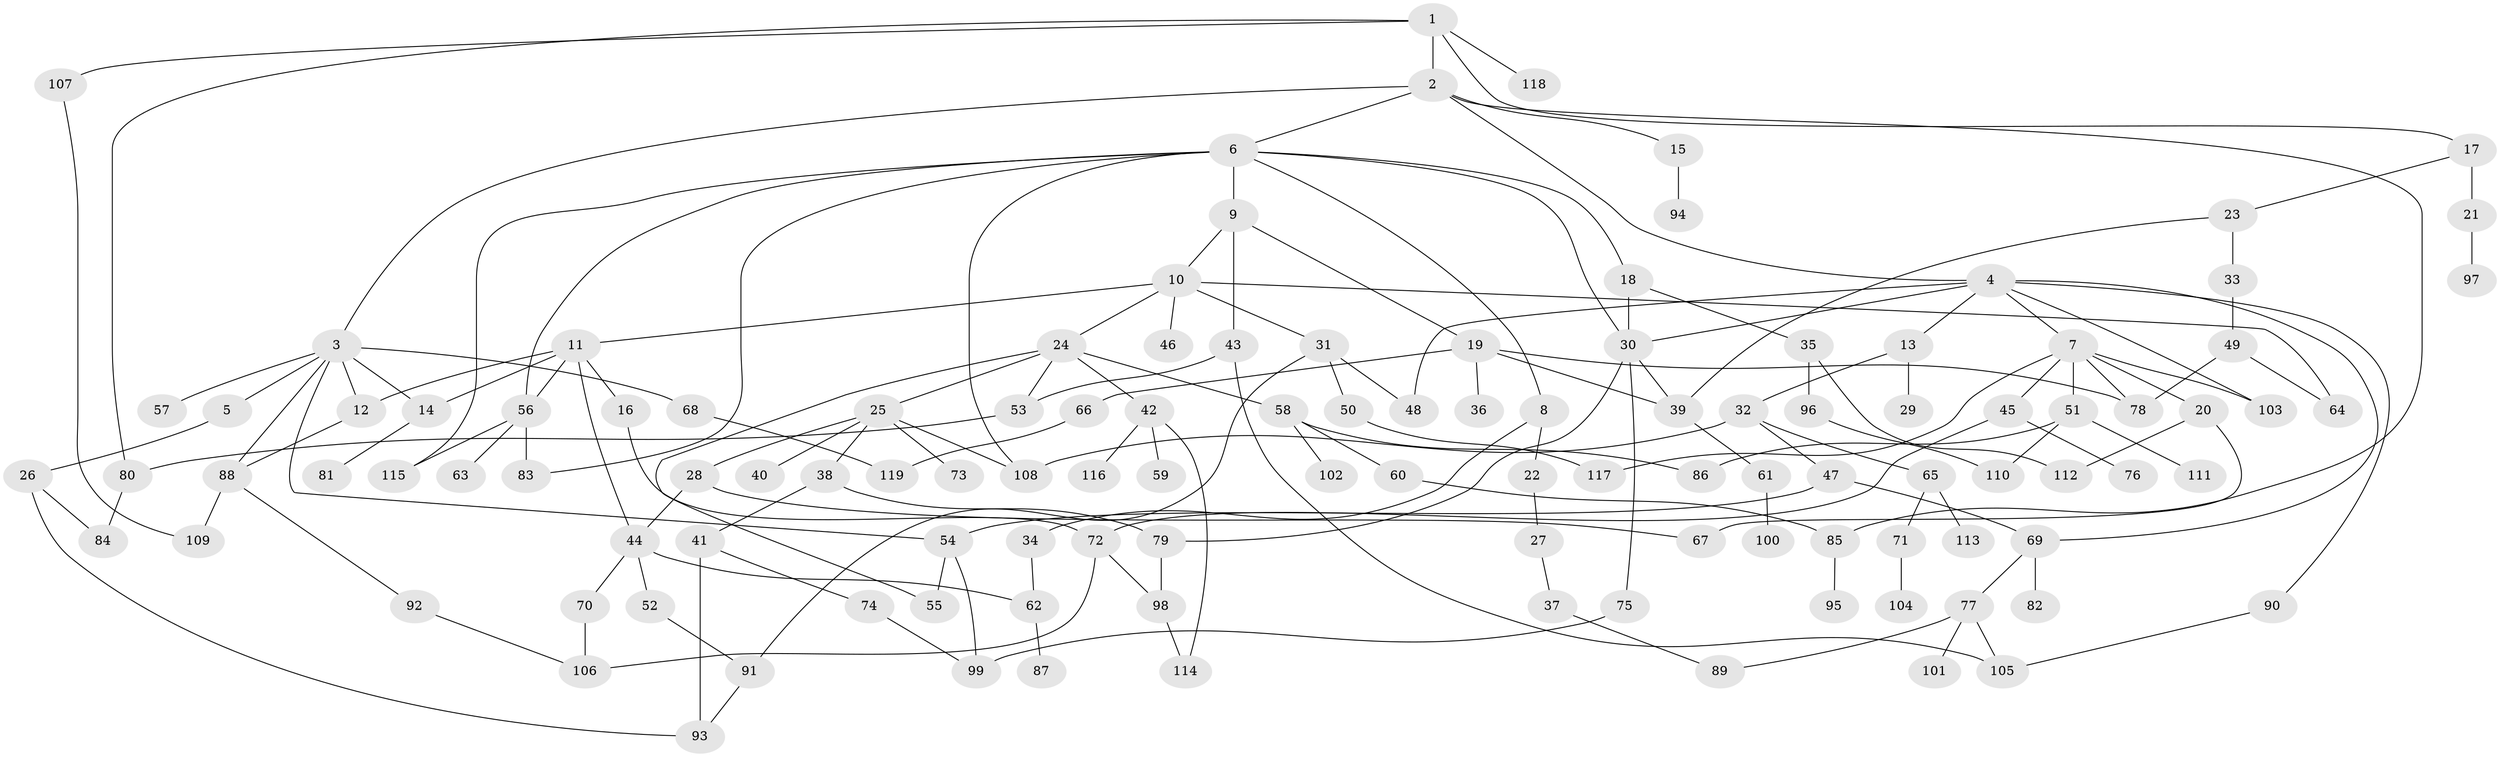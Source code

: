 // Generated by graph-tools (version 1.1) at 2025/49/03/09/25 03:49:16]
// undirected, 119 vertices, 165 edges
graph export_dot {
graph [start="1"]
  node [color=gray90,style=filled];
  1;
  2;
  3;
  4;
  5;
  6;
  7;
  8;
  9;
  10;
  11;
  12;
  13;
  14;
  15;
  16;
  17;
  18;
  19;
  20;
  21;
  22;
  23;
  24;
  25;
  26;
  27;
  28;
  29;
  30;
  31;
  32;
  33;
  34;
  35;
  36;
  37;
  38;
  39;
  40;
  41;
  42;
  43;
  44;
  45;
  46;
  47;
  48;
  49;
  50;
  51;
  52;
  53;
  54;
  55;
  56;
  57;
  58;
  59;
  60;
  61;
  62;
  63;
  64;
  65;
  66;
  67;
  68;
  69;
  70;
  71;
  72;
  73;
  74;
  75;
  76;
  77;
  78;
  79;
  80;
  81;
  82;
  83;
  84;
  85;
  86;
  87;
  88;
  89;
  90;
  91;
  92;
  93;
  94;
  95;
  96;
  97;
  98;
  99;
  100;
  101;
  102;
  103;
  104;
  105;
  106;
  107;
  108;
  109;
  110;
  111;
  112;
  113;
  114;
  115;
  116;
  117;
  118;
  119;
  1 -- 2;
  1 -- 17;
  1 -- 107;
  1 -- 118;
  1 -- 80;
  2 -- 3;
  2 -- 4;
  2 -- 6;
  2 -- 15;
  2 -- 85;
  3 -- 5;
  3 -- 14;
  3 -- 57;
  3 -- 68;
  3 -- 12;
  3 -- 54;
  3 -- 88;
  4 -- 7;
  4 -- 13;
  4 -- 48;
  4 -- 69;
  4 -- 90;
  4 -- 30;
  4 -- 103;
  5 -- 26;
  6 -- 8;
  6 -- 9;
  6 -- 18;
  6 -- 30;
  6 -- 56;
  6 -- 115;
  6 -- 108;
  6 -- 83;
  7 -- 20;
  7 -- 45;
  7 -- 51;
  7 -- 78;
  7 -- 103;
  7 -- 117;
  8 -- 22;
  8 -- 34;
  9 -- 10;
  9 -- 19;
  9 -- 43;
  10 -- 11;
  10 -- 24;
  10 -- 31;
  10 -- 46;
  10 -- 64;
  11 -- 12;
  11 -- 16;
  11 -- 44;
  11 -- 14;
  11 -- 56;
  12 -- 88;
  13 -- 29;
  13 -- 32;
  14 -- 81;
  15 -- 94;
  16 -- 72;
  17 -- 21;
  17 -- 23;
  18 -- 35;
  18 -- 30;
  19 -- 36;
  19 -- 66;
  19 -- 78;
  19 -- 39;
  20 -- 67;
  20 -- 112;
  21 -- 97;
  22 -- 27;
  23 -- 33;
  23 -- 39;
  24 -- 25;
  24 -- 42;
  24 -- 53;
  24 -- 58;
  24 -- 55;
  25 -- 28;
  25 -- 38;
  25 -- 40;
  25 -- 73;
  25 -- 108;
  26 -- 84;
  26 -- 93;
  27 -- 37;
  28 -- 44;
  28 -- 67;
  30 -- 39;
  30 -- 75;
  30 -- 79;
  31 -- 50;
  31 -- 48;
  31 -- 91;
  32 -- 47;
  32 -- 65;
  32 -- 108;
  33 -- 49;
  34 -- 62;
  35 -- 96;
  35 -- 112;
  37 -- 89;
  38 -- 41;
  38 -- 79;
  39 -- 61;
  41 -- 74;
  41 -- 93;
  42 -- 59;
  42 -- 114;
  42 -- 116;
  43 -- 105;
  43 -- 53;
  44 -- 52;
  44 -- 62;
  44 -- 70;
  45 -- 76;
  45 -- 72;
  47 -- 54;
  47 -- 69;
  49 -- 64;
  49 -- 78;
  50 -- 117;
  51 -- 86;
  51 -- 110;
  51 -- 111;
  52 -- 91;
  53 -- 80;
  54 -- 55;
  54 -- 99;
  56 -- 63;
  56 -- 83;
  56 -- 115;
  58 -- 60;
  58 -- 102;
  58 -- 86;
  60 -- 85;
  61 -- 100;
  62 -- 87;
  65 -- 71;
  65 -- 113;
  66 -- 119;
  68 -- 119;
  69 -- 77;
  69 -- 82;
  70 -- 106;
  71 -- 104;
  72 -- 98;
  72 -- 106;
  74 -- 99;
  75 -- 99;
  77 -- 101;
  77 -- 89;
  77 -- 105;
  79 -- 98;
  80 -- 84;
  85 -- 95;
  88 -- 92;
  88 -- 109;
  90 -- 105;
  91 -- 93;
  92 -- 106;
  96 -- 110;
  98 -- 114;
  107 -- 109;
}
